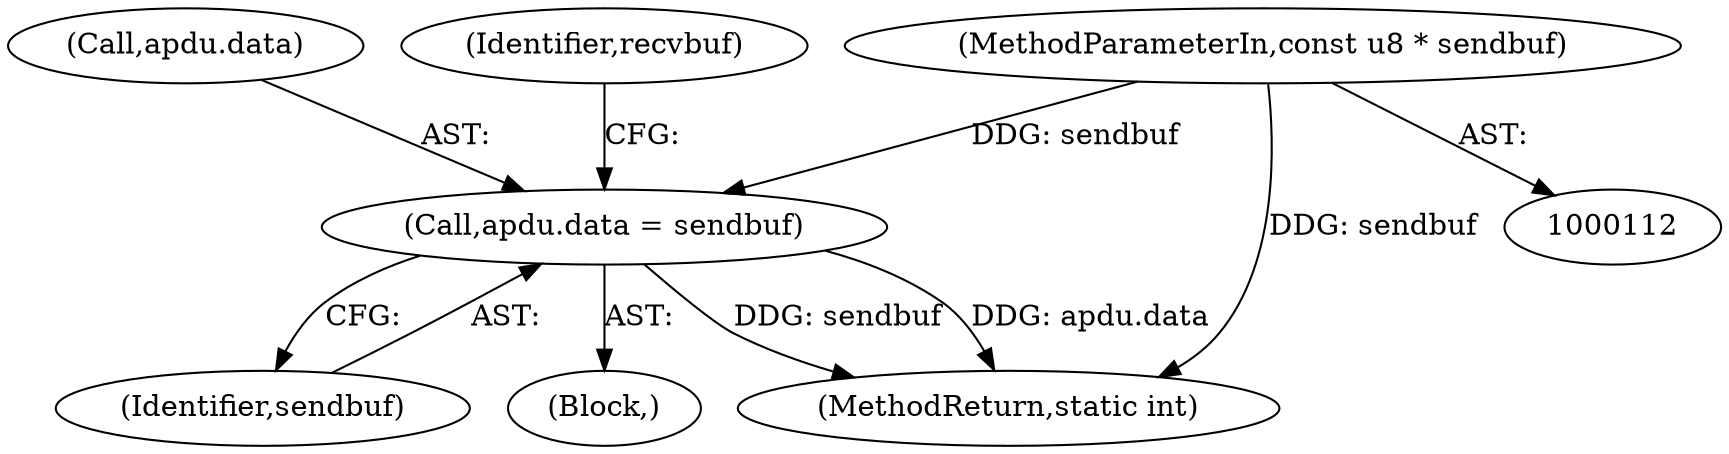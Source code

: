 digraph "0_OpenSC_8fe377e93b4b56060e5bbfb6f3142ceaeca744fa_14@API" {
"1000246" [label="(Call,apdu.data = sendbuf)"];
"1000117" [label="(MethodParameterIn,const u8 * sendbuf)"];
"1000246" [label="(Call,apdu.data = sendbuf)"];
"1000117" [label="(MethodParameterIn,const u8 * sendbuf)"];
"1000250" [label="(Identifier,sendbuf)"];
"1000121" [label="(Block,)"];
"1000495" [label="(MethodReturn,static int)"];
"1000247" [label="(Call,apdu.data)"];
"1000252" [label="(Identifier,recvbuf)"];
"1000246" -> "1000121"  [label="AST: "];
"1000246" -> "1000250"  [label="CFG: "];
"1000247" -> "1000246"  [label="AST: "];
"1000250" -> "1000246"  [label="AST: "];
"1000252" -> "1000246"  [label="CFG: "];
"1000246" -> "1000495"  [label="DDG: sendbuf"];
"1000246" -> "1000495"  [label="DDG: apdu.data"];
"1000117" -> "1000246"  [label="DDG: sendbuf"];
"1000117" -> "1000112"  [label="AST: "];
"1000117" -> "1000495"  [label="DDG: sendbuf"];
}
